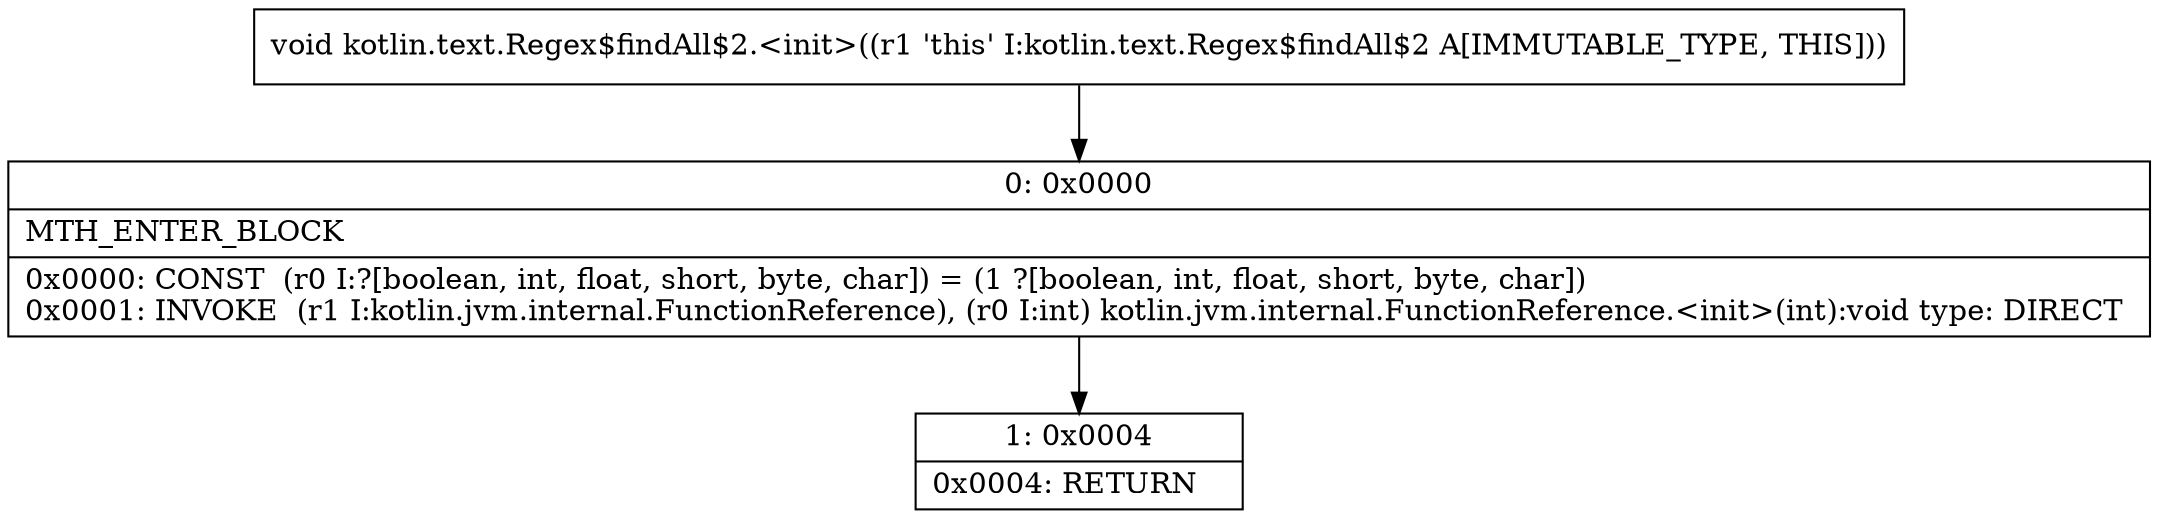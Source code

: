 digraph "CFG forkotlin.text.Regex$findAll$2.\<init\>()V" {
Node_0 [shape=record,label="{0\:\ 0x0000|MTH_ENTER_BLOCK\l|0x0000: CONST  (r0 I:?[boolean, int, float, short, byte, char]) = (1 ?[boolean, int, float, short, byte, char]) \l0x0001: INVOKE  (r1 I:kotlin.jvm.internal.FunctionReference), (r0 I:int) kotlin.jvm.internal.FunctionReference.\<init\>(int):void type: DIRECT \l}"];
Node_1 [shape=record,label="{1\:\ 0x0004|0x0004: RETURN   \l}"];
MethodNode[shape=record,label="{void kotlin.text.Regex$findAll$2.\<init\>((r1 'this' I:kotlin.text.Regex$findAll$2 A[IMMUTABLE_TYPE, THIS])) }"];
MethodNode -> Node_0;
Node_0 -> Node_1;
}

